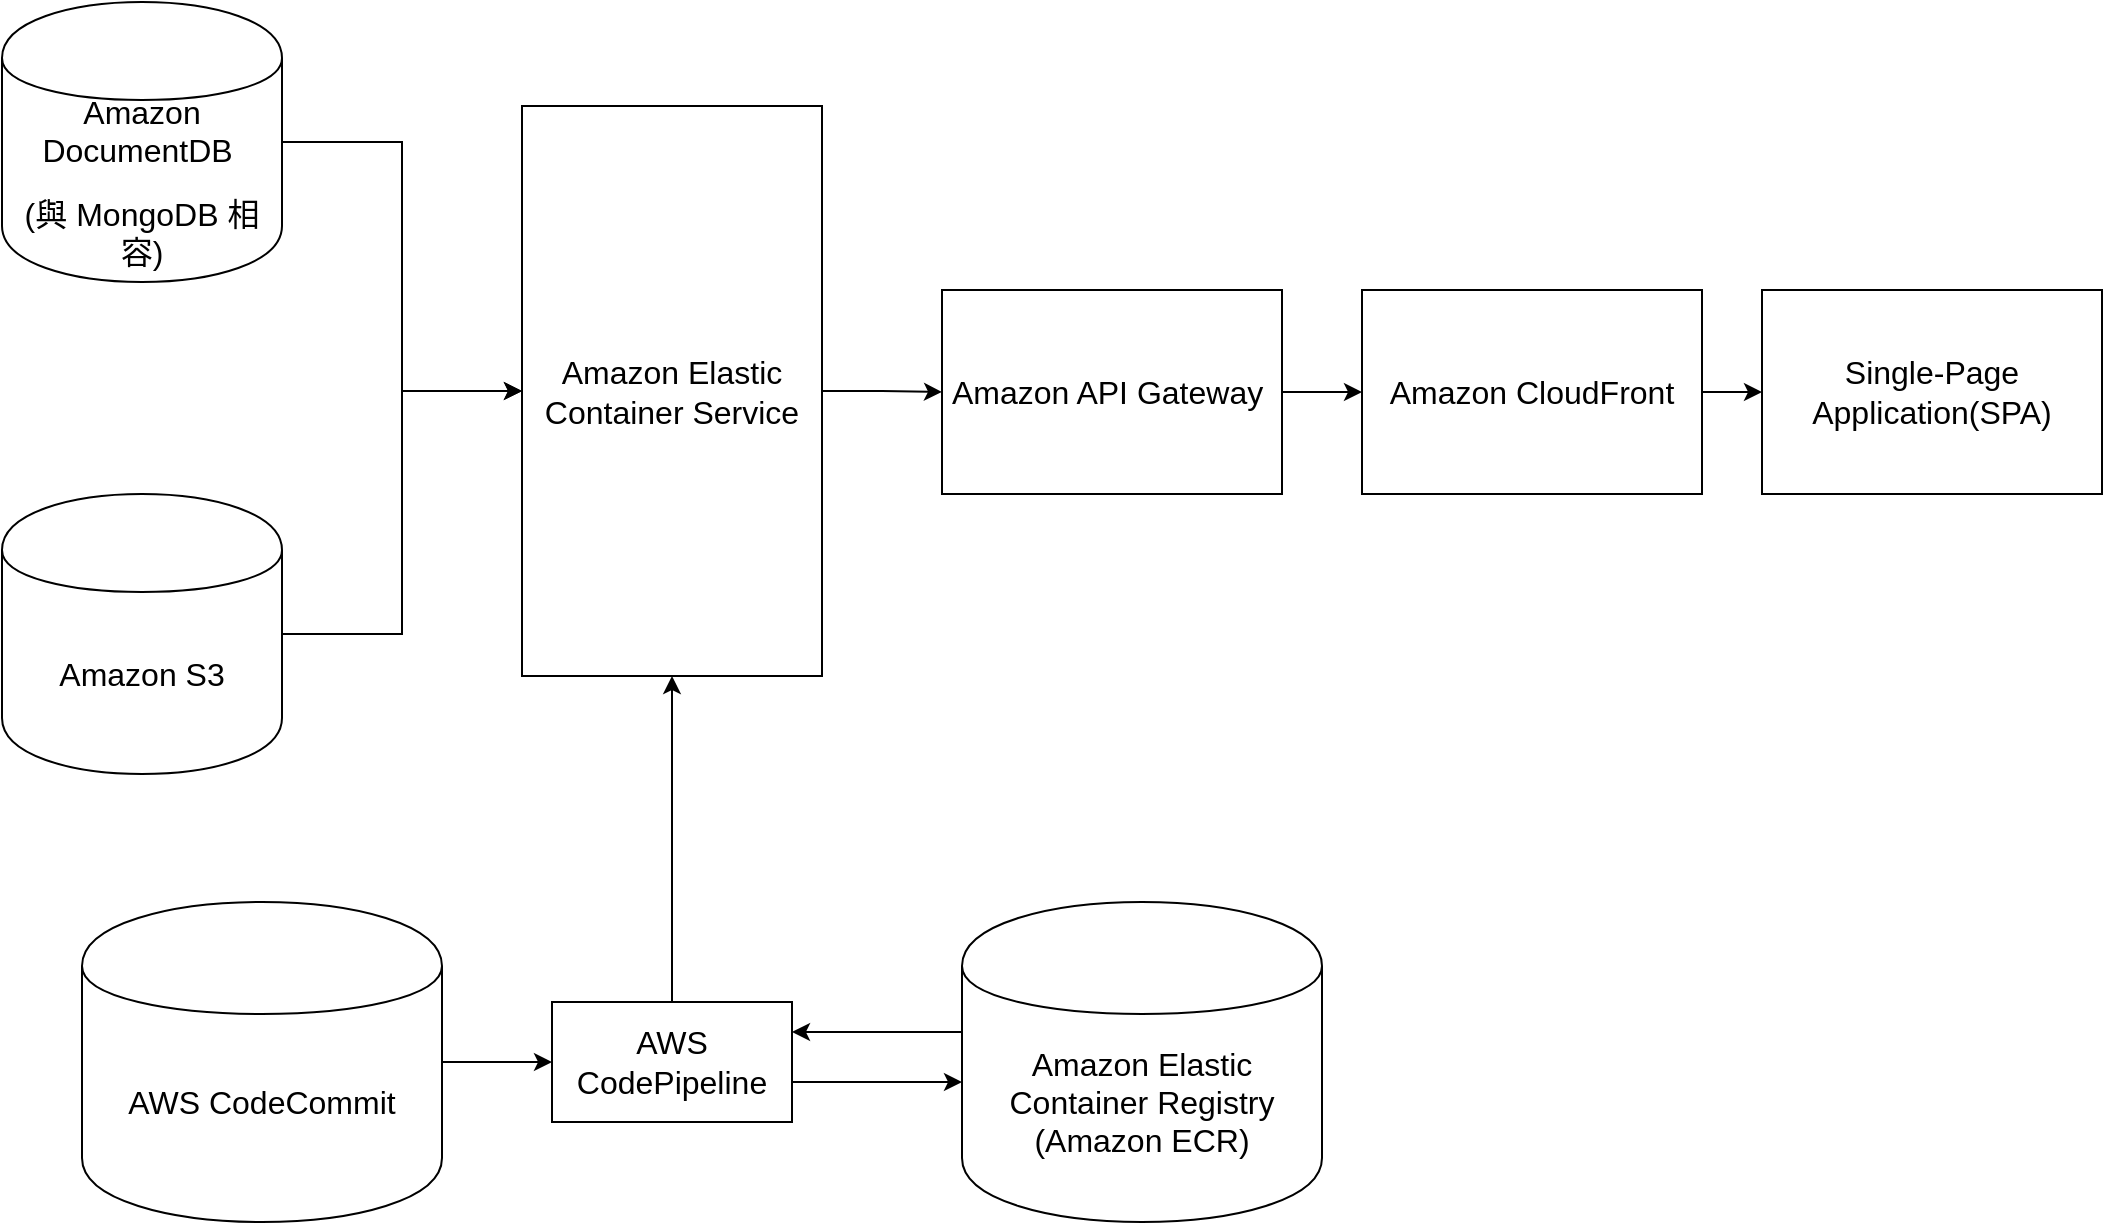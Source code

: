 <mxfile version="12.1.3" type="device" pages="1"><diagram id="hA5BKld9bZo5446D0Zrn" name="Page-1"><mxGraphModel dx="1422" dy="713" grid="1" gridSize="10" guides="1" tooltips="1" connect="1" arrows="1" fold="1" page="1" pageScale="1" pageWidth="827" pageHeight="1169" math="0" shadow="0"><root><mxCell id="0"/><mxCell id="1" parent="0"/><mxCell id="oJ6kXF2YqcK1hhMZ66R3-24" value="" style="edgeStyle=orthogonalEdgeStyle;rounded=0;orthogonalLoop=1;jettySize=auto;html=1;" parent="1" source="oJ6kXF2YqcK1hhMZ66R3-17" target="oJ6kXF2YqcK1hhMZ66R3-23" edge="1"><mxGeometry relative="1" as="geometry"/></mxCell><mxCell id="oJ6kXF2YqcK1hhMZ66R3-17" value="&lt;span lang=&quot;EN-US&quot; style=&quot;font-size: 12.0pt ; font-family: &amp;#34;微軟正黑體&amp;#34; , sans-serif&quot;&gt;Amazon API Gateway&amp;nbsp;&lt;/span&gt;" style="rounded=0;whiteSpace=wrap;html=1;" parent="1" vertex="1"><mxGeometry x="520" y="154" width="170" height="102" as="geometry"/></mxCell><mxCell id="oJ6kXF2YqcK1hhMZ66R3-26" value="" style="edgeStyle=orthogonalEdgeStyle;rounded=0;orthogonalLoop=1;jettySize=auto;html=1;" parent="1" source="oJ6kXF2YqcK1hhMZ66R3-23" target="oJ6kXF2YqcK1hhMZ66R3-25" edge="1"><mxGeometry relative="1" as="geometry"/></mxCell><mxCell id="oJ6kXF2YqcK1hhMZ66R3-23" value="&lt;span lang=&quot;EN-US&quot; style=&quot;font-size: 12.0pt ; font-family: &amp;#34;微軟正黑體&amp;#34; , sans-serif&quot;&gt;Amazon CloudFront&lt;/span&gt;" style="rounded=0;whiteSpace=wrap;html=1;" parent="1" vertex="1"><mxGeometry x="730" y="154" width="170" height="102" as="geometry"/></mxCell><mxCell id="oJ6kXF2YqcK1hhMZ66R3-25" value="&lt;span lang=&quot;EN-US&quot; style=&quot;font-size: 12.0pt ; font-family: &amp;#34;微軟正黑體&amp;#34; , sans-serif&quot;&gt;Single-Page Application(SPA)&lt;/span&gt;" style="rounded=0;whiteSpace=wrap;html=1;" parent="1" vertex="1"><mxGeometry x="930" y="154" width="170" height="102" as="geometry"/></mxCell><mxCell id="2VpM0F6Kyq2uO82qXyhV-15" style="edgeStyle=orthogonalEdgeStyle;rounded=0;orthogonalLoop=1;jettySize=auto;html=1;" edge="1" parent="1" source="2VpM0F6Kyq2uO82qXyhV-1" target="2VpM0F6Kyq2uO82qXyhV-14"><mxGeometry relative="1" as="geometry"/></mxCell><mxCell id="2VpM0F6Kyq2uO82qXyhV-1" value="&lt;span lang=&quot;EN-US&quot; style=&quot;font-size: 12.0pt ; font-family: &amp;#34;微軟正黑體&amp;#34; , sans-serif&quot;&gt;AWS CodeCommit&lt;/span&gt;" style="shape=cylinder;whiteSpace=wrap;html=1;boundedLbl=1;backgroundOutline=1;" vertex="1" parent="1"><mxGeometry x="90" y="460" width="180" height="160" as="geometry"/></mxCell><mxCell id="2VpM0F6Kyq2uO82qXyhV-21" style="edgeStyle=orthogonalEdgeStyle;rounded=0;orthogonalLoop=1;jettySize=auto;html=1;entryX=1;entryY=0.25;entryDx=0;entryDy=0;" edge="1" parent="1" source="2VpM0F6Kyq2uO82qXyhV-8" target="2VpM0F6Kyq2uO82qXyhV-14"><mxGeometry relative="1" as="geometry"><Array as="points"><mxPoint x="510" y="525"/><mxPoint x="510" y="525"/></Array></mxGeometry></mxCell><mxCell id="2VpM0F6Kyq2uO82qXyhV-8" value="&lt;span lang=&quot;EN-US&quot; style=&quot;font-size: 12.0pt ; font-family: &amp;#34;微軟正黑體&amp;#34; , sans-serif&quot;&gt;Amazon Elastic Container Registry (Amazon ECR)&lt;/span&gt;" style="shape=cylinder;whiteSpace=wrap;html=1;boundedLbl=1;backgroundOutline=1;" vertex="1" parent="1"><mxGeometry x="530" y="460" width="180" height="160" as="geometry"/></mxCell><mxCell id="2VpM0F6Kyq2uO82qXyhV-12" style="edgeStyle=orthogonalEdgeStyle;rounded=0;orthogonalLoop=1;jettySize=auto;html=1;entryX=0;entryY=0.5;entryDx=0;entryDy=0;" edge="1" parent="1" source="2VpM0F6Kyq2uO82qXyhV-2" target="2VpM0F6Kyq2uO82qXyhV-10"><mxGeometry relative="1" as="geometry"/></mxCell><mxCell id="2VpM0F6Kyq2uO82qXyhV-2" value="&lt;span style=&quot;font-family: , sans-serif ; font-size: 16px ; white-space: normal&quot;&gt;Amazon S3&lt;/span&gt;" style="shape=cylinder;whiteSpace=wrap;html=1;boundedLbl=1;backgroundOutline=1;" vertex="1" parent="1"><mxGeometry x="50" y="256" width="140" height="140" as="geometry"/></mxCell><mxCell id="2VpM0F6Kyq2uO82qXyhV-13" style="edgeStyle=orthogonalEdgeStyle;rounded=0;orthogonalLoop=1;jettySize=auto;html=1;" edge="1" parent="1" source="2VpM0F6Kyq2uO82qXyhV-3" target="2VpM0F6Kyq2uO82qXyhV-10"><mxGeometry relative="1" as="geometry"/></mxCell><mxCell id="2VpM0F6Kyq2uO82qXyhV-3" value="&lt;p class=&quot;MsoCaption&quot;&gt;&lt;span lang=&quot;EN-US&quot; style=&quot;font-size: 12pt ; font-family: , sans-serif&quot;&gt;Amazon DocumentDB&amp;nbsp;&lt;/span&gt;&lt;/p&gt;&lt;p class=&quot;MsoCaption&quot;&gt;&lt;span lang=&quot;EN-US&quot; style=&quot;font-size: 12pt ; font-family: , sans-serif&quot;&gt;(&lt;/span&gt;&lt;span style=&quot;font-size: 12pt ; font-family: , sans-serif&quot;&gt;與&lt;span lang=&quot;EN-US&quot;&gt;&amp;nbsp;MongoDB&amp;nbsp;&lt;/span&gt;相容&lt;span lang=&quot;EN-US&quot;&gt;)&lt;/span&gt;&lt;/span&gt;&lt;/p&gt;" style="shape=cylinder;whiteSpace=wrap;html=1;boundedLbl=1;backgroundOutline=1;" vertex="1" parent="1"><mxGeometry x="50" y="10" width="140" height="140" as="geometry"/></mxCell><mxCell id="2VpM0F6Kyq2uO82qXyhV-11" style="edgeStyle=orthogonalEdgeStyle;rounded=0;orthogonalLoop=1;jettySize=auto;html=1;entryX=0;entryY=0.5;entryDx=0;entryDy=0;" edge="1" parent="1" source="2VpM0F6Kyq2uO82qXyhV-10" target="oJ6kXF2YqcK1hhMZ66R3-17"><mxGeometry relative="1" as="geometry"/></mxCell><mxCell id="2VpM0F6Kyq2uO82qXyhV-10" value="&lt;p class=&quot;MsoNormal&quot;&gt;&lt;span lang=&quot;EN-US&quot; style=&quot;font-family: &amp;#34;微軟正黑體&amp;#34; , sans-serif&quot;&gt;&lt;font style=&quot;font-size: 16px&quot;&gt;Amazon Elastic Container Service&lt;/font&gt;&lt;/span&gt;&lt;/p&gt;" style="rounded=0;whiteSpace=wrap;html=1;" vertex="1" parent="1"><mxGeometry x="310" y="62" width="150" height="285" as="geometry"/></mxCell><mxCell id="2VpM0F6Kyq2uO82qXyhV-16" value="" style="edgeStyle=orthogonalEdgeStyle;rounded=0;orthogonalLoop=1;jettySize=auto;html=1;" edge="1" parent="1" source="2VpM0F6Kyq2uO82qXyhV-14" target="2VpM0F6Kyq2uO82qXyhV-8"><mxGeometry relative="1" as="geometry"><Array as="points"><mxPoint x="500" y="550"/><mxPoint x="500" y="550"/></Array></mxGeometry></mxCell><mxCell id="2VpM0F6Kyq2uO82qXyhV-18" style="edgeStyle=orthogonalEdgeStyle;rounded=0;orthogonalLoop=1;jettySize=auto;html=1;entryX=0.5;entryY=1;entryDx=0;entryDy=0;" edge="1" parent="1" source="2VpM0F6Kyq2uO82qXyhV-14" target="2VpM0F6Kyq2uO82qXyhV-10"><mxGeometry relative="1" as="geometry"/></mxCell><mxCell id="2VpM0F6Kyq2uO82qXyhV-14" value="&lt;span lang=&quot;EN-US&quot; style=&quot;font-size: 12.0pt ; font-family: &amp;#34;微軟正黑體&amp;#34; , sans-serif&quot;&gt;AWS CodePipeline&lt;/span&gt;" style="rounded=0;whiteSpace=wrap;html=1;" vertex="1" parent="1"><mxGeometry x="325" y="510" width="120" height="60" as="geometry"/></mxCell></root></mxGraphModel></diagram></mxfile>